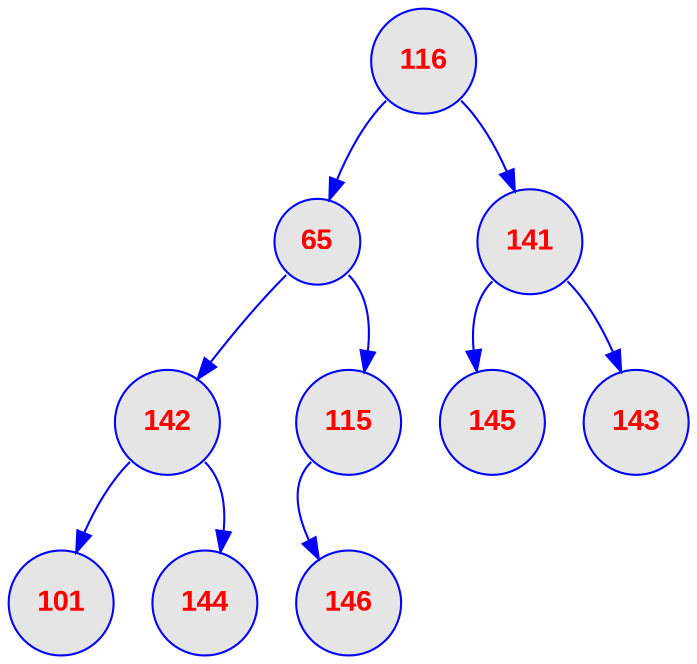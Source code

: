 digraph tas {
	node [
		fontname  = "Arial bold" 
		fontsize  = "14"
		fontcolor = "red"
		style     = "rounded, filled"
		shape     = "circle"
		fillcolor = "grey90"
		color     = "blue"
		width     = "0.5"
	]

	edge [
		color     = "blue"
	]

	0 [label = "116"];
	0 [label = "116"];
	0:sw -> 1;
	1 [label = "65"];
	1 [label = "65"];
	1:sw -> 3;
	3 [label = "142"];
	3 [label = "142"];
	3:sw -> 7;
	7 [label = "101"];
	3:se -> 8;
	8 [label = "144"];
	1:se -> 4;
	4 [label = "115"];
	4 [label = "115"];
	4:sw -> 9;
	9 [label = "146"];
	0:se -> 2;
	2 [label = "141"];
	2 [label = "141"];
	2:sw -> 5;
	5 [label = "145"];
	2:se -> 6;
	6 [label = "143"];
}
